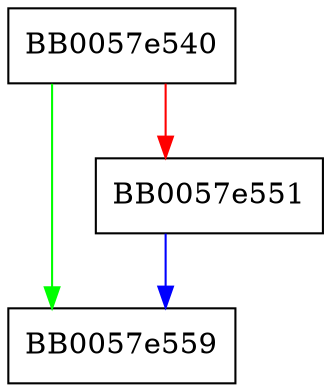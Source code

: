 digraph ossl_dsa_ffc_params_fromdata {
  node [shape="box"];
  graph [splines=ortho];
  BB0057e540 -> BB0057e559 [color="green"];
  BB0057e540 -> BB0057e551 [color="red"];
  BB0057e551 -> BB0057e559 [color="blue"];
}